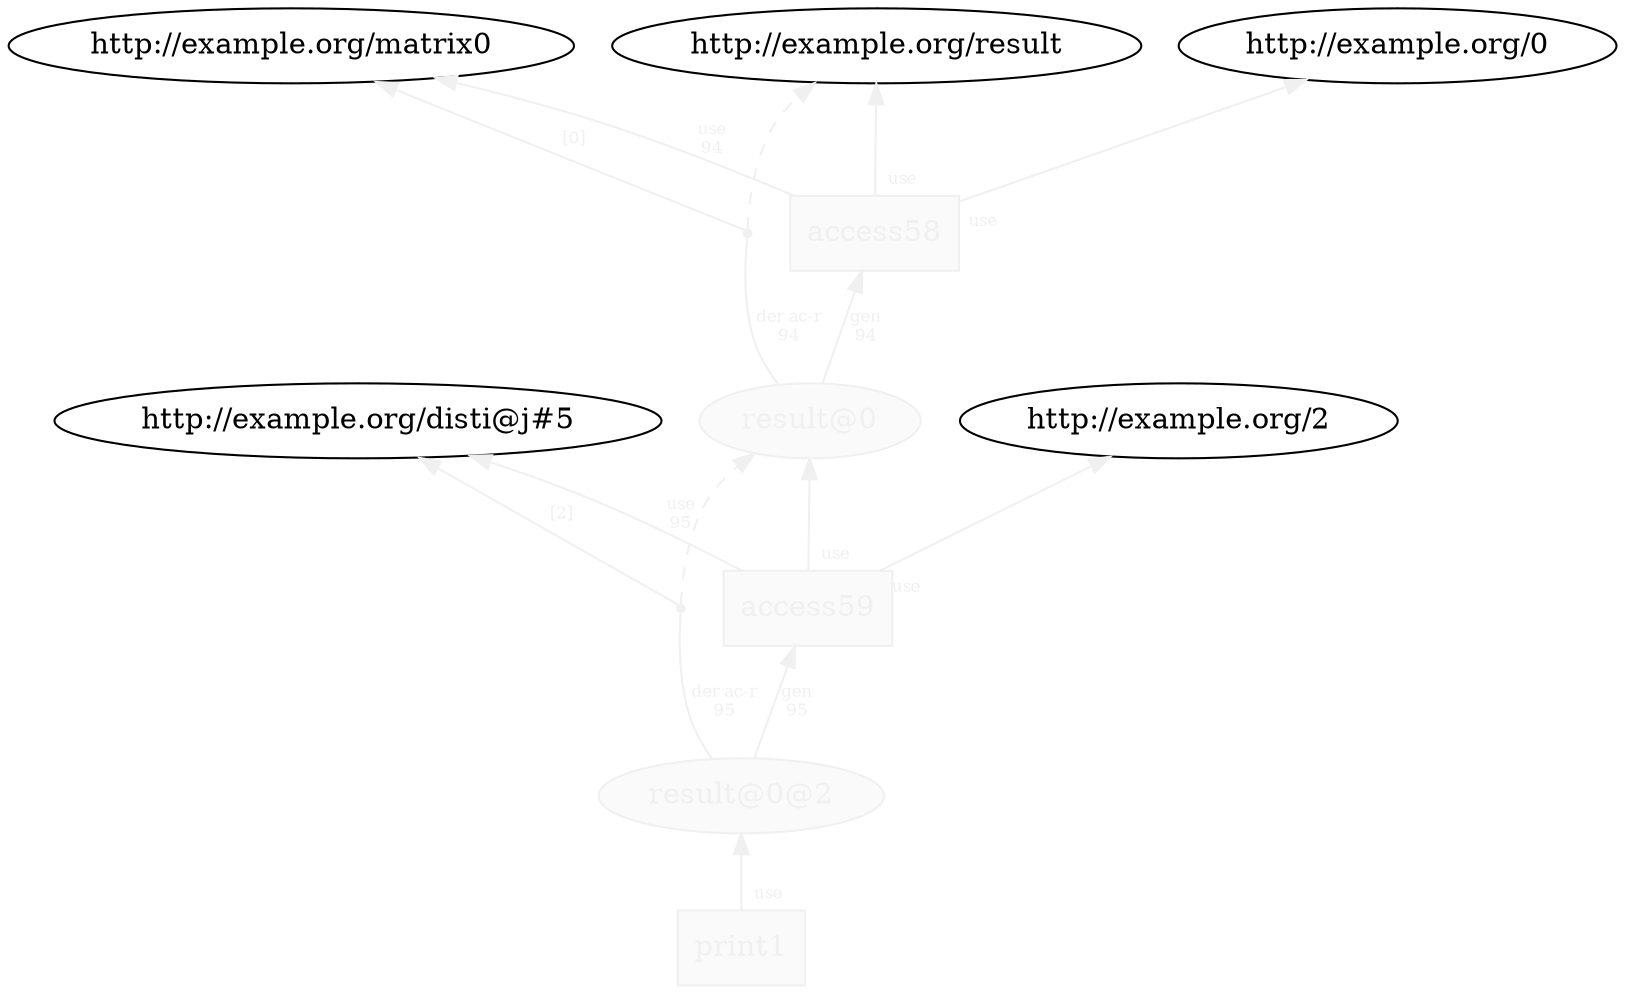 digraph "PROV" { size="16,12"; rankdir="BT";
"http://example.org/result@0" [fillcolor="#FAFAFA",color="#F0F0F0",style="filled",fontcolor="#F0F0F0",label="result@0",URL="http://example.org/result@0"]
"http://example.org/access58" [fillcolor="#FAFAFA",color="#F0F0F0",shape="polygon",sides="4",style="filled",fontcolor="#F0F0F0",label="access58",URL="http://example.org/access58"]
"bn0" [shape="point",label="",fontcolor="#F0F0F0",color="#F0F0F0"]
"http://example.org/result@0" -> "bn0" [fontsize="8",distance="1.5",angle="60.0",rotation="20",label="der ac-r
94",arrowhead="none",fontcolor="#F0F0F0",color="#F0F0F0"]
"bn0" -> "http://example.org/result" [style="dashed",fontcolor="#F0F0F0",color="#F0F0F0"]
"bn0" -> "http://example.org/matrix0" [fontsize="8",distance="1.5",angle="60.0",rotation="20",label="[0]",fontcolor="#F0F0F0",color="#F0F0F0"]
"http://example.org/access58" -> "http://example.org/result" [labelfontsize="8",labeldistance="1.5",labelangle="60.0",rotation="20",taillabel="use",fontcolor="#F0F0F0",color="#F0F0F0"]
"http://example.org/access58" -> "http://example.org/0" [labelfontsize="8",labeldistance="1.5",labelangle="60.0",rotation="20",taillabel="use",fontcolor="#F0F0F0",color="#F0F0F0"]
"http://example.org/result@0@2" [fillcolor="#FAFAFA",color="#F0F0F0",style="filled",fontcolor="#F0F0F0",label="result@0@2",URL="http://example.org/result@0@2"]
"http://example.org/access59" [fillcolor="#FAFAFA",color="#F0F0F0",shape="polygon",sides="4",style="filled",fontcolor="#F0F0F0",label="access59",URL="http://example.org/access59"]
"bn1" [shape="point",label="",fontcolor="#F0F0F0",color="#F0F0F0"]
"http://example.org/result@0@2" -> "bn1" [fontsize="8",distance="1.5",angle="60.0",rotation="20",label="der ac-r
95",arrowhead="none",fontcolor="#F0F0F0",color="#F0F0F0"]
"bn1" -> "http://example.org/result@0" [style="dashed",fontcolor="#F0F0F0",color="#F0F0F0"]
"bn1" -> "http://example.org/disti@j#5" [fontsize="8",distance="1.5",angle="60.0",rotation="20",label="[2]",fontcolor="#F0F0F0",color="#F0F0F0"]
"http://example.org/access59" -> "http://example.org/result@0" [labelfontsize="8",labeldistance="1.5",labelangle="60.0",rotation="20",taillabel="use",fontcolor="#F0F0F0",color="#F0F0F0"]
"http://example.org/access59" -> "http://example.org/2" [labelfontsize="8",labeldistance="1.5",labelangle="60.0",rotation="20",taillabel="use",fontcolor="#F0F0F0",color="#F0F0F0"]
"http://example.org/print1" [fillcolor="#FAFAFA",color="#F0F0F0",shape="polygon",sides="4",style="filled",fontcolor="#F0F0F0",label="print1",URL="http://example.org/print1"]
"http://example.org/print1" -> "http://example.org/result@0@2" [labelfontsize="8",labeldistance="1.5",labelangle="60.0",rotation="20",taillabel="use",fontcolor="#F0F0F0",color="#F0F0F0"]
"http://example.org/access58" -> "http://example.org/matrix0" [fontsize="8",distance="1.5",angle="60.0",rotation="20",label="use
94",fontcolor="#F0F0F0",color="#F0F0F0"]
"http://example.org/access59" -> "http://example.org/disti@j#5" [fontsize="8",distance="1.5",angle="60.0",rotation="20",label="use
95",fontcolor="#F0F0F0",color="#F0F0F0"]
"http://example.org/result@0@2" -> "http://example.org/access59" [fontsize="8",distance="1.5",angle="60.0",rotation="20",label="gen
95",fontcolor="#F0F0F0",color="#F0F0F0"]
"http://example.org/result@0" -> "http://example.org/access58" [fontsize="8",distance="1.5",angle="60.0",rotation="20",label="gen
94",fontcolor="#F0F0F0",color="#F0F0F0"]
}
